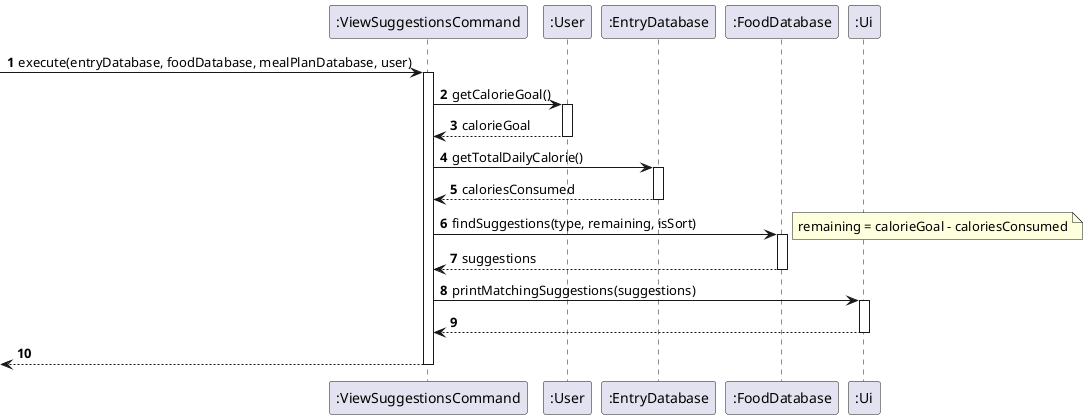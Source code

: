 @startuml
'https://plantuml.com/class-diagram

autonumber

-> ":ViewSuggestionsCommand": execute(entryDatabase, foodDatabase, mealPlanDatabase, user)
activate ":ViewSuggestionsCommand"

":ViewSuggestionsCommand" -> ":User" : getCalorieGoal()
activate ":User"
return calorieGoal

":ViewSuggestionsCommand" -> ":EntryDatabase" : getTotalDailyCalorie()
activate ":EntryDatabase"
return caloriesConsumed

":ViewSuggestionsCommand" -> ":FoodDatabase" : findSuggestions(type, remaining, isSort)
note right
remaining = calorieGoal - caloriesConsumed
end note
activate ":FoodDatabase"
return suggestions

":ViewSuggestionsCommand" -> ":Ui" : printMatchingSuggestions(suggestions)
activate ":Ui"
return

return
@enduml